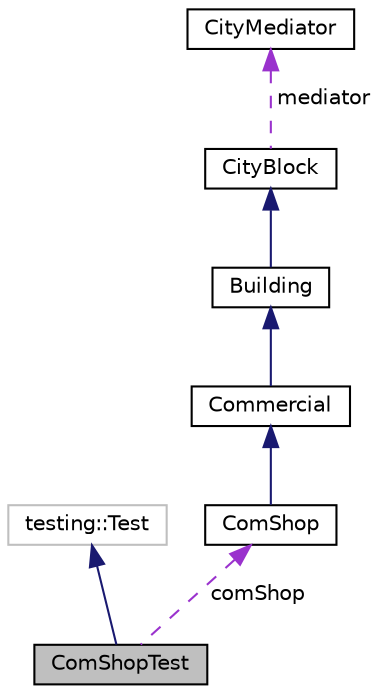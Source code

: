 digraph "ComShopTest"
{
 // LATEX_PDF_SIZE
  edge [fontname="Helvetica",fontsize="10",labelfontname="Helvetica",labelfontsize="10"];
  node [fontname="Helvetica",fontsize="10",shape=record];
  Node1 [label="ComShopTest",height=0.2,width=0.4,color="black", fillcolor="grey75", style="filled", fontcolor="black",tooltip=" "];
  Node2 -> Node1 [dir="back",color="midnightblue",fontsize="10",style="solid"];
  Node2 [label="testing::Test",height=0.2,width=0.4,color="grey75", fillcolor="white", style="filled",tooltip=" "];
  Node3 -> Node1 [dir="back",color="darkorchid3",fontsize="10",style="dashed",label=" comShop" ];
  Node3 [label="ComShop",height=0.2,width=0.4,color="black", fillcolor="white", style="filled",URL="$classComShop.html",tooltip="Represents a commercial shop building."];
  Node4 -> Node3 [dir="back",color="midnightblue",fontsize="10",style="solid"];
  Node4 [label="Commercial",height=0.2,width=0.4,color="black", fillcolor="white", style="filled",URL="$classCommercial.html",tooltip="Abstract base class representing a commercial building."];
  Node5 -> Node4 [dir="back",color="midnightblue",fontsize="10",style="solid"];
  Node5 [label="Building",height=0.2,width=0.4,color="black", fillcolor="white", style="filled",URL="$classBuilding.html",tooltip="Abstract base class representing a building in the city."];
  Node6 -> Node5 [dir="back",color="midnightblue",fontsize="10",style="solid"];
  Node6 [label="CityBlock",height=0.2,width=0.4,color="black", fillcolor="white", style="filled",URL="$classCityBlock.html",tooltip="Base class representing a block within the city."];
  Node7 -> Node6 [dir="back",color="darkorchid3",fontsize="10",style="dashed",label=" mediator" ];
  Node7 [label="CityMediator",height=0.2,width=0.4,color="black", fillcolor="white", style="filled",URL="$classCityMediator.html",tooltip="Mediator class that facilitates communication between various city components."];
}
